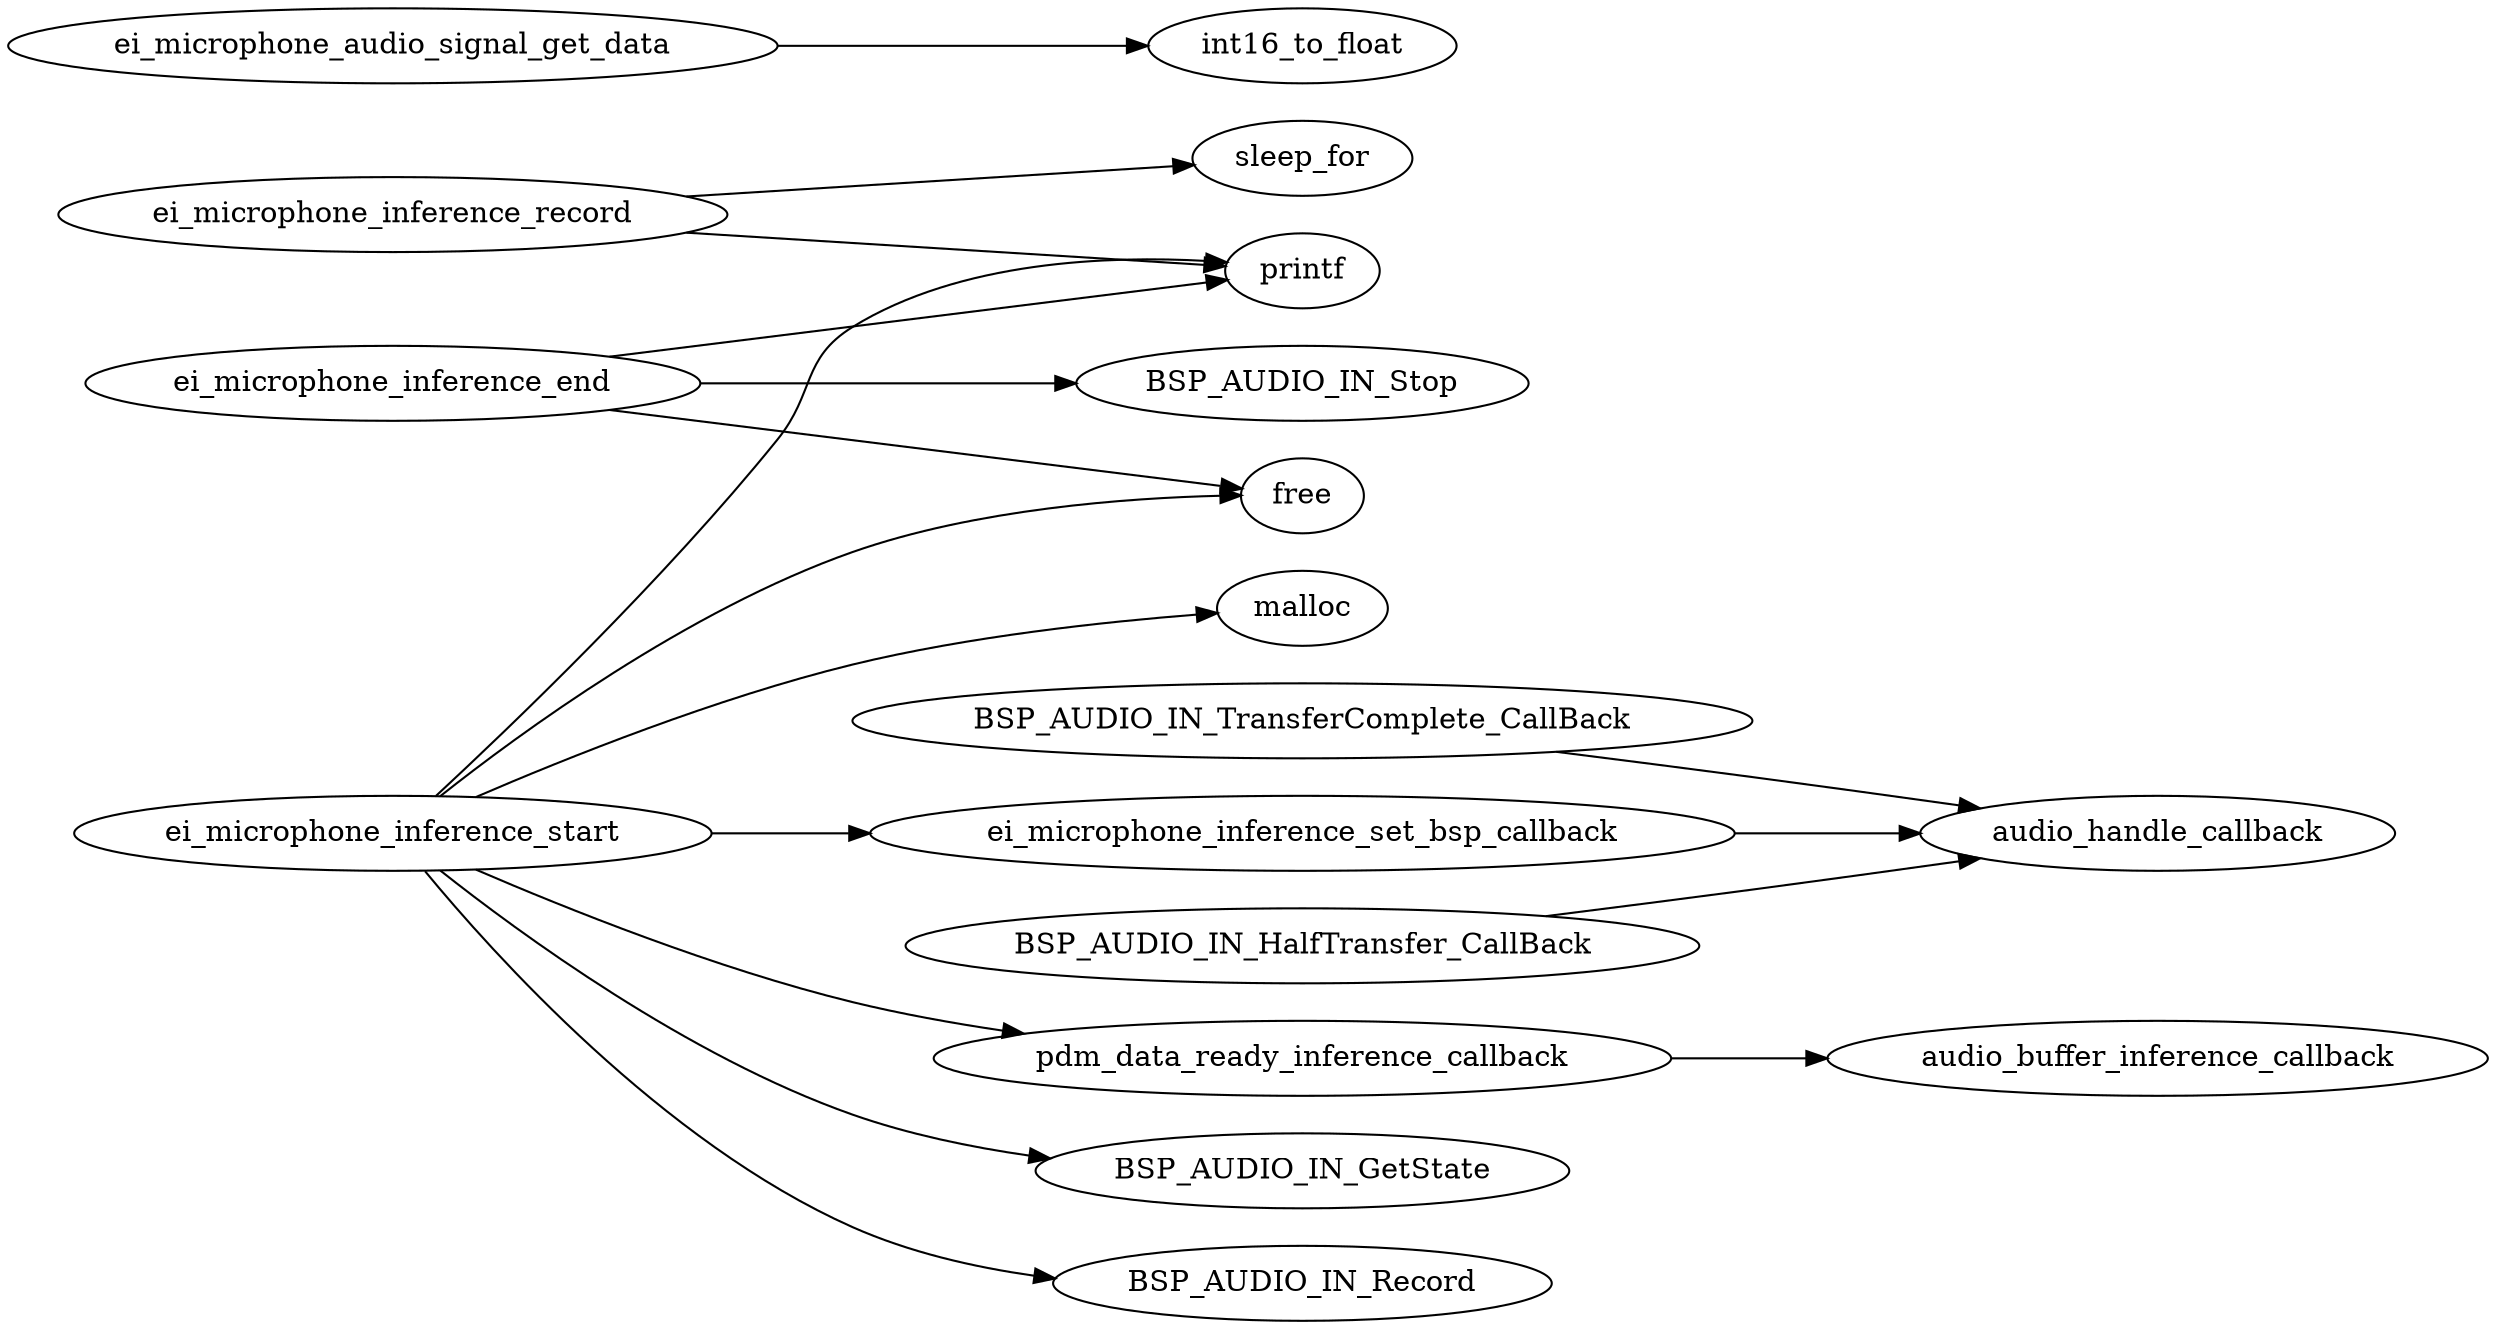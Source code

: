 strict digraph {
	graph [bb="0,0,1189.9,630",
		overlap=False,
		rankdir=LR,
		splines=true
	];
	node [label="\N"];
	BSP_AUDIO_IN_HalfTransfer_CallBack	[height=0.5,
		nest_level=0,
		pos="620.95,180",
		src_line=217,
		width=5.2898];
	audio_handle_callback	[height=0.5,
		nest_level=1,
		pos="1031.3,234",
		src_line=55,
		width=3.1594];
	BSP_AUDIO_IN_HalfTransfer_CallBack -> audio_handle_callback	[pos="e,946.02,221.99 737.63,194.25 769.73,198.29 804.6,202.74 836.73,207 869.06,211.29 904.39,216.16 935.92,220.57"];
	BSP_AUDIO_IN_TransferComplete_CallBack	[height=0.5,
		nest_level=0,
		pos="620.95,288",
		src_line=229,
		width=5.9939];
	BSP_AUDIO_IN_TransferComplete_CallBack -> audio_handle_callback	[pos="e,946.02,246.01 742.68,273.11 773.37,269.25 806.27,265.04 836.73,261 869.06,256.71 904.39,251.84 935.92,247.43"];
	ei_microphone_audio_signal_get_data	[height=0.5,
		nest_level=0,
		pos="184.58,612",
		src_line=174,
		width=5.1273];
	int16_to_float	[height=0.5,
		nest_level=1,
		pos="620.95,612",
		src_line=-1,
		width=2.0582];
	ei_microphone_audio_signal_get_data -> int16_to_float	[pos="e,546.85,612 369.48,612 427.68,612 489.15,612 536.63,612"];
	ei_microphone_inference_end	[height=0.5,
		nest_level=0,
		pos="184.58,450",
		src_line=186,
		width=4.0982];
	BSP_AUDIO_IN_Stop	[height=0.5,
		nest_level=1,
		pos="620.95,450",
		src_line=-1,
		width=3.015];
	ei_microphone_inference_end -> BSP_AUDIO_IN_Stop	[pos="e,512.37,450 332.34,450 387.73,450 449.98,450 502.37,450"];
	printf	[height=0.5,
		nest_level=1,
		pos="620.95,504",
		src_line=-1,
		width=1.0291];
	ei_microphone_inference_end -> printf	[pos="e,584.98,499.65 288.52,462.8 379.37,474.09 507.5,490.02 574.73,498.38"];
	free	[height=0.5,
		nest_level=1,
		pos="620.95,396",
		src_line=-1,
		width=0.81243];
	ei_microphone_inference_end -> free	[pos="e,591.92,399.48 288.52,437.2 382.63,425.5 516.74,408.83 581.73,400.75"];
	ei_microphone_inference_record	[height=0.5,
		nest_level=0,
		pos="184.58,531",
		src_line=151,
		width=4.4593];
	ei_microphone_inference_record -> printf	[pos="e,583.9,506.24 325.41,522.31 411.04,516.99 515.12,510.52 573.83,506.87"];
	sleep_for	[height=0.5,
		nest_level=1,
		pos="620.95,558",
		src_line=-1,
		width=1.4624];
	ei_microphone_inference_record -> sleep_for	[pos="e,569,554.83 325.41,539.69 404.18,544.59 498.57,550.46 558.89,554.2"];
	ei_microphone_inference_start	[height=0.5,
		nest_level=0,
		pos="184.58,234",
		src_line=100,
		width=4.2427];
	ei_microphone_inference_start -> printf	[pos="e,584.68,508.08 205.29,251.98 240.28,284.4 314.7,355.57 369.17,423 387.29,445.44 380.64,461.83 405.17,477 456.72,508.89 528.58,511.31 \
574.68,508.74"];
	ei_microphone_inference_start -> free	[pos="e,591.62,396.21 207.33,251.85 245.01,281.68 326.01,341.16 405.17,369 464.29,389.79 537.52,394.95 581.39,396.02"];
	malloc	[height=0.5,
		nest_level=1,
		pos="620.95,342",
		src_line=-1,
		width=1.1374];
	ei_microphone_inference_start -> malloc	[pos="e,580.27,339.73 224.41,251.41 267.64,270.06 340.03,299.11 405.17,315 460.77,328.56 526.23,335.54 570.14,338.97"];
	ei_microphone_inference_set_bsp_callback	[height=0.5,
		nest_level=1,
		pos="620.95,234",
		src_line=207,
		width=5.7592];
	ei_microphone_inference_start -> ei_microphone_inference_set_bsp_callback	[pos="e,413.52,234 337.5,234 358.82,234 381.07,234 403.31,234"];
	pdm_data_ready_inference_callback	[height=0.5,
		nest_level=1,
		pos="620.95,126",
		src_line=83,
		width=4.9107];
	ei_microphone_inference_start -> pdm_data_ready_inference_callback	[pos="e,487.32,137.86 224.41,216.59 267.64,197.94 340.03,168.89 405.17,153 428.27,147.36 453.08,142.87 477.33,139.29"];
	BSP_AUDIO_IN_GetState	[height=0.5,
		nest_level=1,
		pos="620.95,72",
		src_line=-1,
		width=3.5566];
	ei_microphone_inference_start -> BSP_AUDIO_IN_GetState	[pos="e,499.98,77.969 207.33,216.15 245.01,186.32 326.01,126.84 405.17,99 431.89,89.604 461.49,83.4 489.96,79.324"];
	BSP_AUDIO_IN_Record	[height=0.5,
		nest_level=1,
		pos="620.95,18",
		src_line=-1,
		width=3.3219];
	ei_microphone_inference_start -> BSP_AUDIO_IN_Record	[pos="e,502.35,20.349 200.03,215.81 232.15,176.83 313.92,85.518 405.17,45 432.17,33.011 462.84,25.838 492.38,21.656"];
	ei_microphone_inference_set_bsp_callback -> audio_handle_callback	[pos="e,917.53,234 828.52,234 855.47,234 882.37,234 907.33,234"];
	audio_buffer_inference_callback	[height=0.5,
		nest_level=2,
		pos="1031.3,126",
		src_line=65,
		width=4.4052];
	pdm_data_ready_inference_callback -> audio_buffer_inference_callback	[pos="e,872.53,126 797.8,126 819.24,126 841.12,126 862.44,126"];
}

